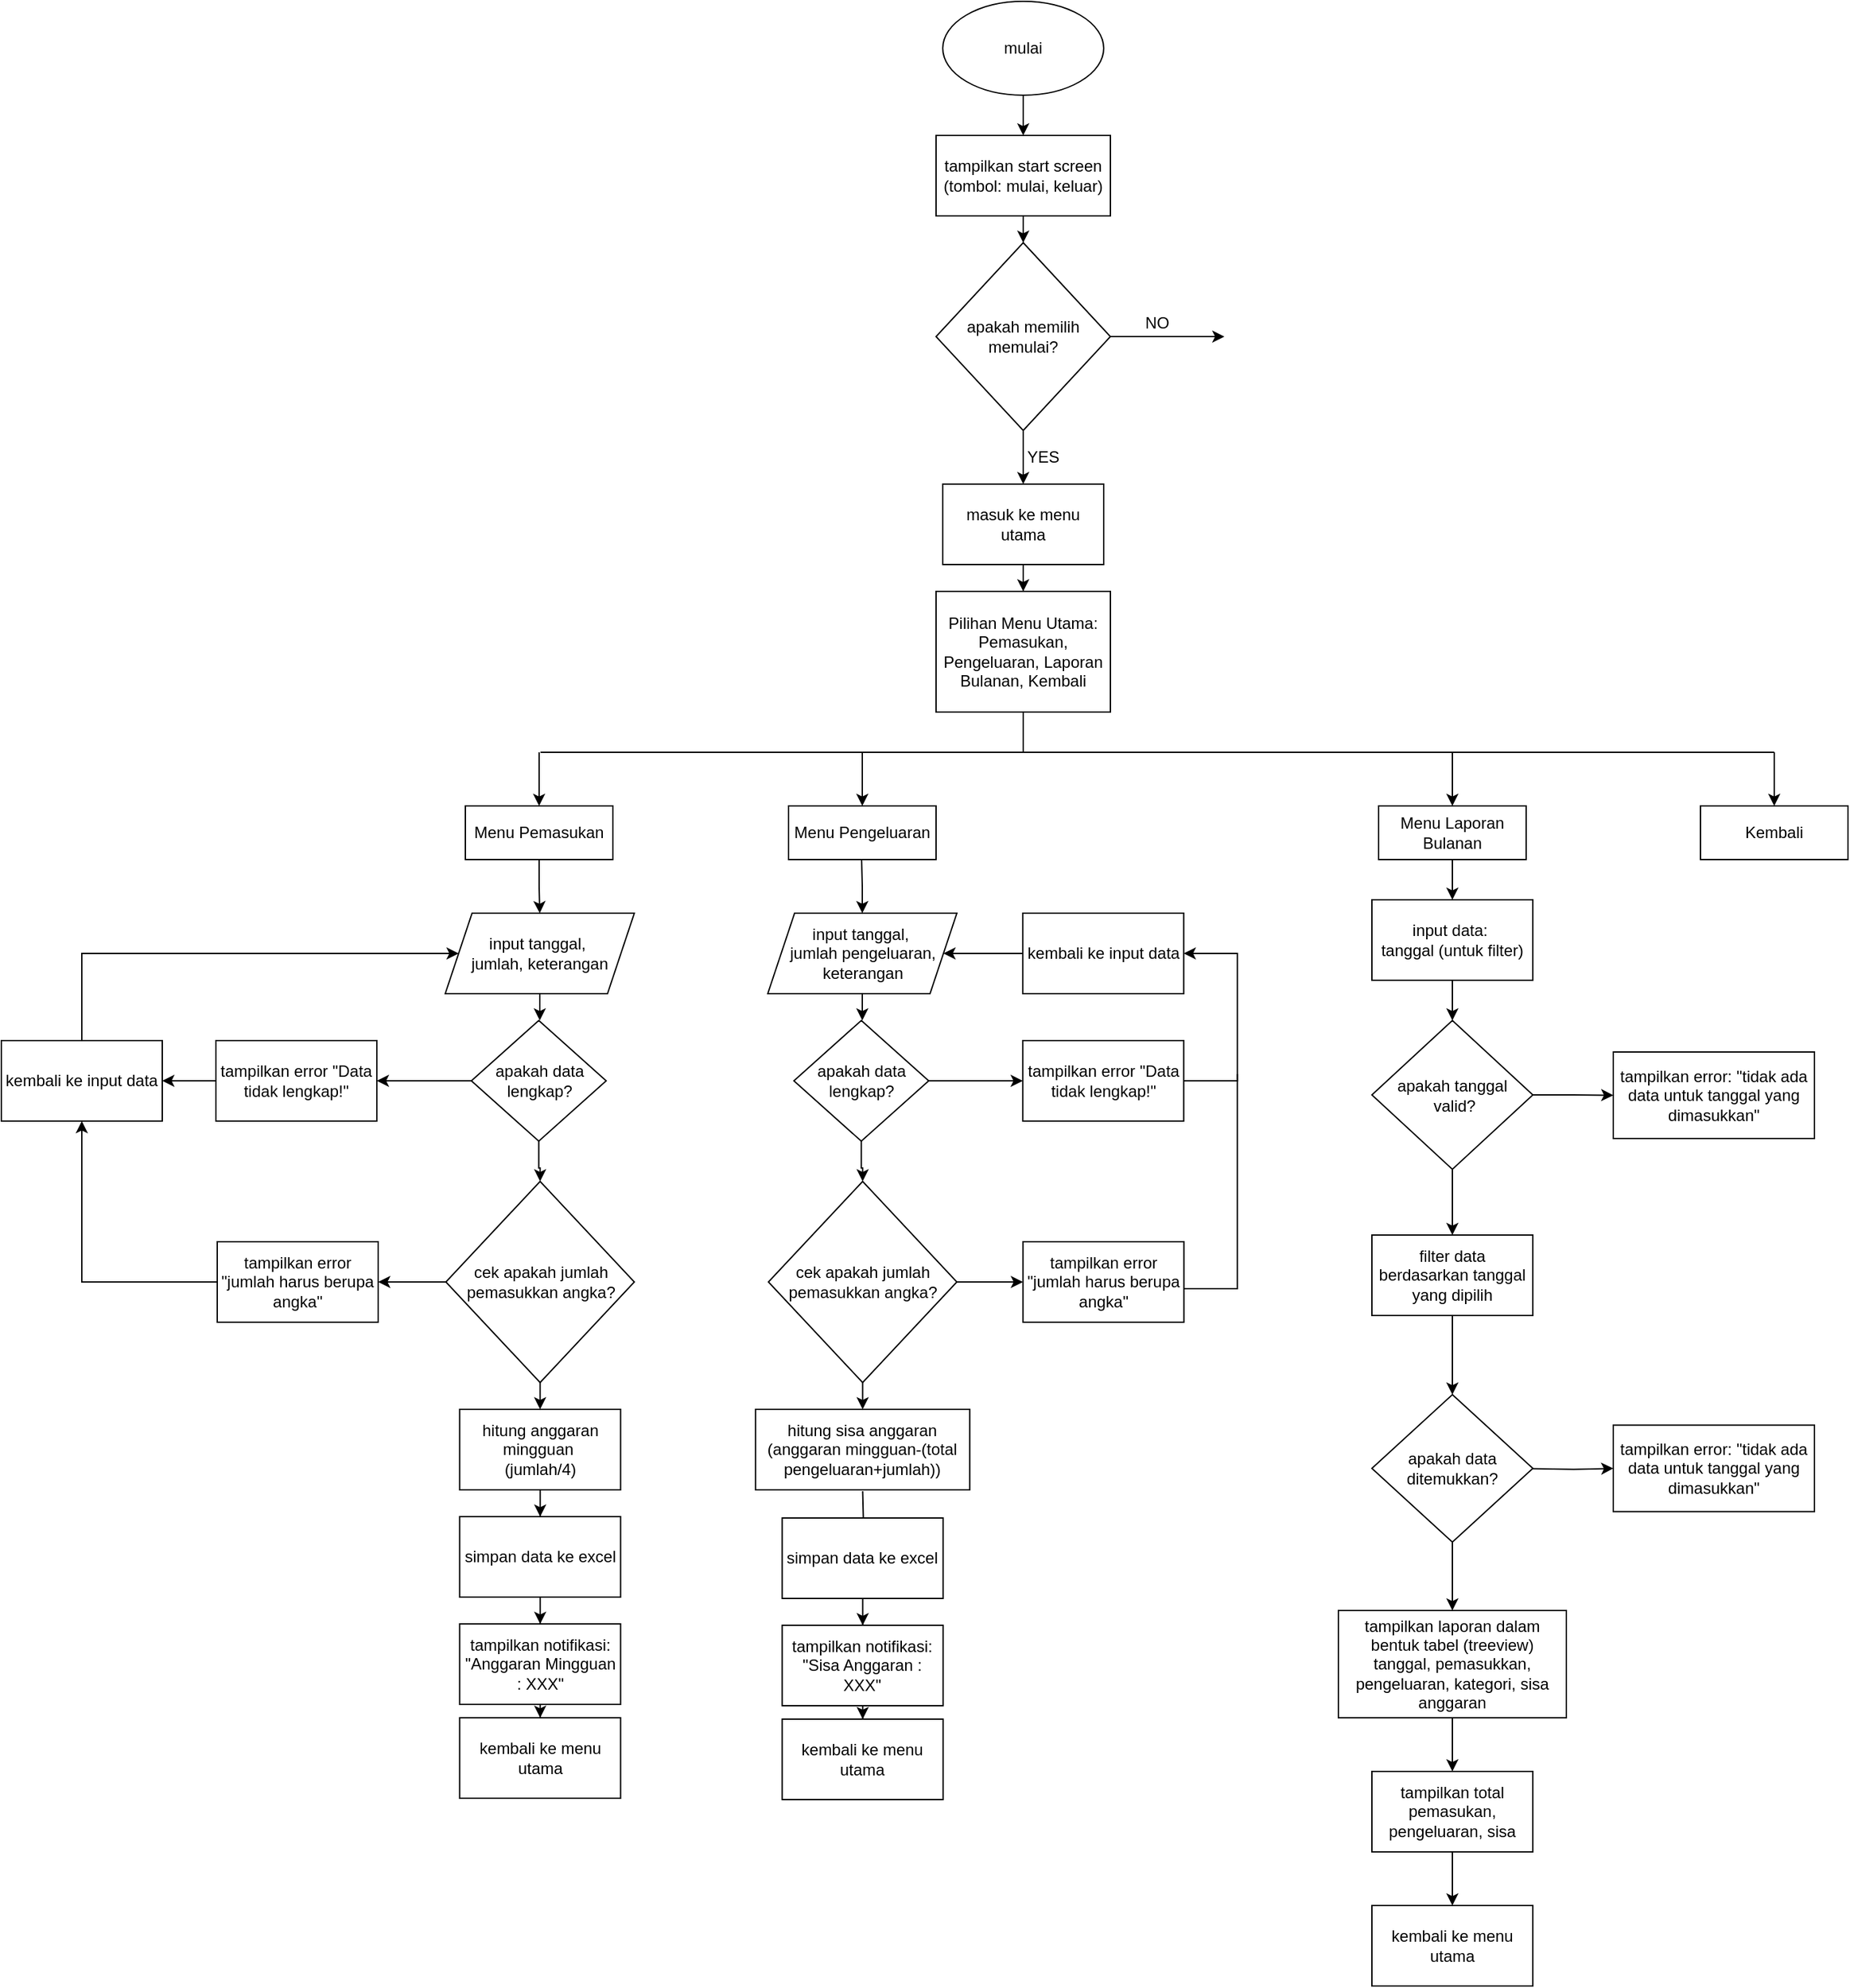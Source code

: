 <mxfile version="25.0.3">
  <diagram name="Page-1" id="LMiUluEqPKQMF0eDnGkF">
    <mxGraphModel dx="2160" dy="772" grid="1" gridSize="10" guides="1" tooltips="1" connect="1" arrows="1" fold="1" page="1" pageScale="1" pageWidth="850" pageHeight="1100" math="0" shadow="0">
      <root>
        <mxCell id="0" />
        <mxCell id="1" parent="0" />
        <mxCell id="Dw2VQppYvVU7_rb6V19i-4" style="edgeStyle=orthogonalEdgeStyle;rounded=0;orthogonalLoop=1;jettySize=auto;html=1;entryX=0.5;entryY=0;entryDx=0;entryDy=0;" edge="1" parent="1" source="Dw2VQppYvVU7_rb6V19i-1" target="Dw2VQppYvVU7_rb6V19i-3">
          <mxGeometry relative="1" as="geometry" />
        </mxCell>
        <mxCell id="Dw2VQppYvVU7_rb6V19i-1" value="mulai" style="ellipse;whiteSpace=wrap;html=1;" vertex="1" parent="1">
          <mxGeometry x="340" y="200" width="120" height="70" as="geometry" />
        </mxCell>
        <mxCell id="Dw2VQppYvVU7_rb6V19i-13" style="edgeStyle=orthogonalEdgeStyle;rounded=0;orthogonalLoop=1;jettySize=auto;html=1;entryX=0.5;entryY=0;entryDx=0;entryDy=0;" edge="1" parent="1" source="Dw2VQppYvVU7_rb6V19i-2" target="Dw2VQppYvVU7_rb6V19i-12">
          <mxGeometry relative="1" as="geometry" />
        </mxCell>
        <mxCell id="Dw2VQppYvVU7_rb6V19i-2" value="masuk ke menu utama" style="rounded=0;whiteSpace=wrap;html=1;" vertex="1" parent="1">
          <mxGeometry x="340" y="560" width="120" height="60" as="geometry" />
        </mxCell>
        <mxCell id="Dw2VQppYvVU7_rb6V19i-6" style="edgeStyle=orthogonalEdgeStyle;rounded=0;orthogonalLoop=1;jettySize=auto;html=1;entryX=0.5;entryY=0;entryDx=0;entryDy=0;" edge="1" parent="1" source="Dw2VQppYvVU7_rb6V19i-3" target="Dw2VQppYvVU7_rb6V19i-5">
          <mxGeometry relative="1" as="geometry" />
        </mxCell>
        <mxCell id="Dw2VQppYvVU7_rb6V19i-3" value="tampilkan start screen (tombol: mulai, keluar)" style="rounded=0;whiteSpace=wrap;html=1;" vertex="1" parent="1">
          <mxGeometry x="335" y="300" width="130" height="60" as="geometry" />
        </mxCell>
        <mxCell id="Dw2VQppYvVU7_rb6V19i-7" style="edgeStyle=orthogonalEdgeStyle;rounded=0;orthogonalLoop=1;jettySize=auto;html=1;entryX=0.5;entryY=0;entryDx=0;entryDy=0;" edge="1" parent="1" source="Dw2VQppYvVU7_rb6V19i-5" target="Dw2VQppYvVU7_rb6V19i-2">
          <mxGeometry relative="1" as="geometry">
            <mxPoint x="400" y="570" as="targetPoint" />
          </mxGeometry>
        </mxCell>
        <mxCell id="Dw2VQppYvVU7_rb6V19i-8" style="edgeStyle=orthogonalEdgeStyle;rounded=0;orthogonalLoop=1;jettySize=auto;html=1;" edge="1" parent="1" source="Dw2VQppYvVU7_rb6V19i-5">
          <mxGeometry relative="1" as="geometry">
            <mxPoint x="550" y="450" as="targetPoint" />
          </mxGeometry>
        </mxCell>
        <mxCell id="Dw2VQppYvVU7_rb6V19i-5" value="apakah memilih memulai?" style="rhombus;whiteSpace=wrap;html=1;" vertex="1" parent="1">
          <mxGeometry x="335" y="380" width="130" height="140" as="geometry" />
        </mxCell>
        <mxCell id="Dw2VQppYvVU7_rb6V19i-10" value="YES" style="text;html=1;align=center;verticalAlign=middle;whiteSpace=wrap;rounded=0;" vertex="1" parent="1">
          <mxGeometry x="385" y="525" width="60" height="30" as="geometry" />
        </mxCell>
        <mxCell id="Dw2VQppYvVU7_rb6V19i-11" value="NO" style="text;html=1;align=center;verticalAlign=middle;whiteSpace=wrap;rounded=0;" vertex="1" parent="1">
          <mxGeometry x="470" y="425" width="60" height="30" as="geometry" />
        </mxCell>
        <mxCell id="Dw2VQppYvVU7_rb6V19i-12" value="Pilihan Menu Utama:&lt;div&gt;Pemasukan, Pengeluaran, Laporan Bulanan, Kembali&lt;/div&gt;" style="rounded=0;whiteSpace=wrap;html=1;" vertex="1" parent="1">
          <mxGeometry x="335" y="640" width="130" height="90" as="geometry" />
        </mxCell>
        <mxCell id="Dw2VQppYvVU7_rb6V19i-15" value="" style="endArrow=none;html=1;rounded=0;exitX=0.5;exitY=1;exitDx=0;exitDy=0;" edge="1" parent="1" source="Dw2VQppYvVU7_rb6V19i-12">
          <mxGeometry width="50" height="50" relative="1" as="geometry">
            <mxPoint x="399" y="730" as="sourcePoint" />
            <mxPoint x="400" y="760" as="targetPoint" />
          </mxGeometry>
        </mxCell>
        <mxCell id="Dw2VQppYvVU7_rb6V19i-16" value="" style="endArrow=none;html=1;rounded=0;" edge="1" parent="1">
          <mxGeometry width="50" height="50" relative="1" as="geometry">
            <mxPoint x="40" y="760" as="sourcePoint" />
            <mxPoint x="960" y="760" as="targetPoint" />
          </mxGeometry>
        </mxCell>
        <mxCell id="Dw2VQppYvVU7_rb6V19i-17" value="" style="endArrow=classic;html=1;rounded=0;entryX=0.5;entryY=0;entryDx=0;entryDy=0;" edge="1" parent="1" target="Dw2VQppYvVU7_rb6V19i-18">
          <mxGeometry width="50" height="50" relative="1" as="geometry">
            <mxPoint x="39" y="760" as="sourcePoint" />
            <mxPoint x="39" y="800" as="targetPoint" />
          </mxGeometry>
        </mxCell>
        <mxCell id="Dw2VQppYvVU7_rb6V19i-25" style="edgeStyle=orthogonalEdgeStyle;rounded=0;orthogonalLoop=1;jettySize=auto;html=1;" edge="1" parent="1" source="Dw2VQppYvVU7_rb6V19i-18" target="Dw2VQppYvVU7_rb6V19i-26">
          <mxGeometry relative="1" as="geometry">
            <mxPoint x="39" y="880" as="targetPoint" />
          </mxGeometry>
        </mxCell>
        <mxCell id="Dw2VQppYvVU7_rb6V19i-18" value="Menu Pemasukan" style="rounded=0;whiteSpace=wrap;html=1;" vertex="1" parent="1">
          <mxGeometry x="-16" y="800" width="110" height="40" as="geometry" />
        </mxCell>
        <mxCell id="Dw2VQppYvVU7_rb6V19i-19" value="" style="endArrow=classic;html=1;rounded=0;entryX=0.5;entryY=0;entryDx=0;entryDy=0;" edge="1" parent="1" target="Dw2VQppYvVU7_rb6V19i-20">
          <mxGeometry width="50" height="50" relative="1" as="geometry">
            <mxPoint x="280" y="760" as="sourcePoint" />
            <mxPoint x="280" y="800" as="targetPoint" />
          </mxGeometry>
        </mxCell>
        <mxCell id="Dw2VQppYvVU7_rb6V19i-20" value="Menu Pengeluaran" style="rounded=0;whiteSpace=wrap;html=1;" vertex="1" parent="1">
          <mxGeometry x="225" y="800" width="110" height="40" as="geometry" />
        </mxCell>
        <mxCell id="Dw2VQppYvVU7_rb6V19i-21" value="" style="endArrow=classic;html=1;rounded=0;entryX=0.5;entryY=0;entryDx=0;entryDy=0;" edge="1" parent="1" target="Dw2VQppYvVU7_rb6V19i-22">
          <mxGeometry width="50" height="50" relative="1" as="geometry">
            <mxPoint x="960" y="760" as="sourcePoint" />
            <mxPoint x="960" y="800" as="targetPoint" />
          </mxGeometry>
        </mxCell>
        <mxCell id="Dw2VQppYvVU7_rb6V19i-22" value="Kembali" style="rounded=0;whiteSpace=wrap;html=1;" vertex="1" parent="1">
          <mxGeometry x="905" y="800" width="110" height="40" as="geometry" />
        </mxCell>
        <mxCell id="Dw2VQppYvVU7_rb6V19i-23" value="" style="endArrow=classic;html=1;rounded=0;entryX=0.5;entryY=0;entryDx=0;entryDy=0;" edge="1" parent="1" target="Dw2VQppYvVU7_rb6V19i-24">
          <mxGeometry width="50" height="50" relative="1" as="geometry">
            <mxPoint x="720" y="760" as="sourcePoint" />
            <mxPoint x="720" y="800" as="targetPoint" />
          </mxGeometry>
        </mxCell>
        <mxCell id="Dw2VQppYvVU7_rb6V19i-91" style="edgeStyle=orthogonalEdgeStyle;rounded=0;orthogonalLoop=1;jettySize=auto;html=1;" edge="1" parent="1" source="Dw2VQppYvVU7_rb6V19i-24" target="Dw2VQppYvVU7_rb6V19i-90">
          <mxGeometry relative="1" as="geometry" />
        </mxCell>
        <mxCell id="Dw2VQppYvVU7_rb6V19i-24" value="Menu Laporan Bulanan" style="rounded=0;whiteSpace=wrap;html=1;" vertex="1" parent="1">
          <mxGeometry x="665" y="800" width="110" height="40" as="geometry" />
        </mxCell>
        <mxCell id="Dw2VQppYvVU7_rb6V19i-27" style="edgeStyle=orthogonalEdgeStyle;rounded=0;orthogonalLoop=1;jettySize=auto;html=1;" edge="1" parent="1" source="Dw2VQppYvVU7_rb6V19i-26" target="Dw2VQppYvVU7_rb6V19i-29">
          <mxGeometry relative="1" as="geometry">
            <mxPoint x="39.5" y="1000" as="targetPoint" />
          </mxGeometry>
        </mxCell>
        <mxCell id="Dw2VQppYvVU7_rb6V19i-26" value="input tanggal,&amp;nbsp;&lt;div&gt;jumlah, keterangan&lt;/div&gt;" style="shape=parallelogram;perimeter=parallelogramPerimeter;whiteSpace=wrap;html=1;fixedSize=1;" vertex="1" parent="1">
          <mxGeometry x="-31" y="880" width="141" height="60" as="geometry" />
        </mxCell>
        <mxCell id="Dw2VQppYvVU7_rb6V19i-30" style="edgeStyle=orthogonalEdgeStyle;rounded=0;orthogonalLoop=1;jettySize=auto;html=1;" edge="1" parent="1" source="Dw2VQppYvVU7_rb6V19i-29" target="Dw2VQppYvVU7_rb6V19i-31">
          <mxGeometry relative="1" as="geometry">
            <mxPoint x="39.5" y="1090" as="targetPoint" />
          </mxGeometry>
        </mxCell>
        <mxCell id="Dw2VQppYvVU7_rb6V19i-40" style="edgeStyle=orthogonalEdgeStyle;rounded=0;orthogonalLoop=1;jettySize=auto;html=1;" edge="1" parent="1" source="Dw2VQppYvVU7_rb6V19i-29" target="Dw2VQppYvVU7_rb6V19i-41">
          <mxGeometry relative="1" as="geometry">
            <mxPoint x="-70" y="1005" as="targetPoint" />
          </mxGeometry>
        </mxCell>
        <mxCell id="Dw2VQppYvVU7_rb6V19i-29" value="apakah data lengkap?" style="rhombus;whiteSpace=wrap;html=1;" vertex="1" parent="1">
          <mxGeometry x="-11.5" y="960" width="100.5" height="90" as="geometry" />
        </mxCell>
        <mxCell id="Dw2VQppYvVU7_rb6V19i-32" style="edgeStyle=orthogonalEdgeStyle;rounded=0;orthogonalLoop=1;jettySize=auto;html=1;" edge="1" parent="1" source="Dw2VQppYvVU7_rb6V19i-31" target="Dw2VQppYvVU7_rb6V19i-33">
          <mxGeometry relative="1" as="geometry">
            <mxPoint x="39.75" y="1280" as="targetPoint" />
          </mxGeometry>
        </mxCell>
        <mxCell id="Dw2VQppYvVU7_rb6V19i-44" style="edgeStyle=orthogonalEdgeStyle;rounded=0;orthogonalLoop=1;jettySize=auto;html=1;" edge="1" parent="1" source="Dw2VQppYvVU7_rb6V19i-31" target="Dw2VQppYvVU7_rb6V19i-45">
          <mxGeometry relative="1" as="geometry">
            <mxPoint x="-100" y="1155" as="targetPoint" />
          </mxGeometry>
        </mxCell>
        <mxCell id="Dw2VQppYvVU7_rb6V19i-31" value="cek apakah jumlah pemasukkan angka?" style="rhombus;whiteSpace=wrap;html=1;" vertex="1" parent="1">
          <mxGeometry x="-30.5" y="1080" width="140.5" height="150" as="geometry" />
        </mxCell>
        <mxCell id="Dw2VQppYvVU7_rb6V19i-34" style="edgeStyle=orthogonalEdgeStyle;rounded=0;orthogonalLoop=1;jettySize=auto;html=1;" edge="1" parent="1" source="Dw2VQppYvVU7_rb6V19i-33" target="Dw2VQppYvVU7_rb6V19i-35">
          <mxGeometry relative="1" as="geometry">
            <mxPoint x="39.75" y="1360" as="targetPoint" />
          </mxGeometry>
        </mxCell>
        <mxCell id="Dw2VQppYvVU7_rb6V19i-33" value="hitung anggaran mingguan&amp;nbsp;&lt;div&gt;(jumlah/4)&lt;/div&gt;" style="rounded=0;whiteSpace=wrap;html=1;" vertex="1" parent="1">
          <mxGeometry x="-20.25" y="1250" width="120" height="60" as="geometry" />
        </mxCell>
        <mxCell id="Dw2VQppYvVU7_rb6V19i-36" style="edgeStyle=orthogonalEdgeStyle;rounded=0;orthogonalLoop=1;jettySize=auto;html=1;" edge="1" parent="1" source="Dw2VQppYvVU7_rb6V19i-35" target="Dw2VQppYvVU7_rb6V19i-37">
          <mxGeometry relative="1" as="geometry">
            <mxPoint x="39.75" y="1440" as="targetPoint" />
          </mxGeometry>
        </mxCell>
        <mxCell id="Dw2VQppYvVU7_rb6V19i-35" value="simpan data ke excel" style="rounded=0;whiteSpace=wrap;html=1;" vertex="1" parent="1">
          <mxGeometry x="-20.25" y="1330" width="120" height="60" as="geometry" />
        </mxCell>
        <mxCell id="Dw2VQppYvVU7_rb6V19i-38" style="edgeStyle=orthogonalEdgeStyle;rounded=0;orthogonalLoop=1;jettySize=auto;html=1;" edge="1" parent="1" source="Dw2VQppYvVU7_rb6V19i-37" target="Dw2VQppYvVU7_rb6V19i-39">
          <mxGeometry relative="1" as="geometry">
            <mxPoint x="39.75" y="1510" as="targetPoint" />
          </mxGeometry>
        </mxCell>
        <mxCell id="Dw2VQppYvVU7_rb6V19i-37" value="tampilkan notifikasi: &quot;Anggaran Mingguan : XXX&quot;" style="rounded=0;whiteSpace=wrap;html=1;" vertex="1" parent="1">
          <mxGeometry x="-20.25" y="1410" width="120" height="60" as="geometry" />
        </mxCell>
        <mxCell id="Dw2VQppYvVU7_rb6V19i-39" value="kembali ke menu utama" style="rounded=0;whiteSpace=wrap;html=1;" vertex="1" parent="1">
          <mxGeometry x="-20.25" y="1480" width="120" height="60" as="geometry" />
        </mxCell>
        <mxCell id="Dw2VQppYvVU7_rb6V19i-42" style="edgeStyle=orthogonalEdgeStyle;rounded=0;orthogonalLoop=1;jettySize=auto;html=1;" edge="1" parent="1" source="Dw2VQppYvVU7_rb6V19i-41" target="Dw2VQppYvVU7_rb6V19i-43">
          <mxGeometry relative="1" as="geometry">
            <mxPoint x="-250" y="1005" as="targetPoint" />
          </mxGeometry>
        </mxCell>
        <mxCell id="Dw2VQppYvVU7_rb6V19i-41" value="tampilkan error &quot;Data tidak lengkap!&quot;" style="rounded=0;whiteSpace=wrap;html=1;" vertex="1" parent="1">
          <mxGeometry x="-202" y="975" width="120" height="60" as="geometry" />
        </mxCell>
        <mxCell id="Dw2VQppYvVU7_rb6V19i-50" style="edgeStyle=orthogonalEdgeStyle;rounded=0;orthogonalLoop=1;jettySize=auto;html=1;entryX=0;entryY=0.5;entryDx=0;entryDy=0;" edge="1" parent="1" source="Dw2VQppYvVU7_rb6V19i-43" target="Dw2VQppYvVU7_rb6V19i-26">
          <mxGeometry relative="1" as="geometry">
            <mxPoint x="-250" y="840" as="targetPoint" />
            <Array as="points">
              <mxPoint x="-302" y="910" />
            </Array>
          </mxGeometry>
        </mxCell>
        <mxCell id="Dw2VQppYvVU7_rb6V19i-43" value="kembali ke input data" style="rounded=0;whiteSpace=wrap;html=1;" vertex="1" parent="1">
          <mxGeometry x="-362" y="975" width="120" height="60" as="geometry" />
        </mxCell>
        <mxCell id="Dw2VQppYvVU7_rb6V19i-46" style="edgeStyle=orthogonalEdgeStyle;rounded=0;orthogonalLoop=1;jettySize=auto;html=1;entryX=0.5;entryY=1;entryDx=0;entryDy=0;" edge="1" parent="1" source="Dw2VQppYvVU7_rb6V19i-45" target="Dw2VQppYvVU7_rb6V19i-43">
          <mxGeometry relative="1" as="geometry">
            <mxPoint x="-230" y="1155" as="targetPoint" />
          </mxGeometry>
        </mxCell>
        <mxCell id="Dw2VQppYvVU7_rb6V19i-45" value="tampilkan error &quot;jumlah harus berupa angka&quot;" style="rounded=0;whiteSpace=wrap;html=1;" vertex="1" parent="1">
          <mxGeometry x="-201" y="1125" width="120" height="60" as="geometry" />
        </mxCell>
        <mxCell id="Dw2VQppYvVU7_rb6V19i-51" style="edgeStyle=orthogonalEdgeStyle;rounded=0;orthogonalLoop=1;jettySize=auto;html=1;" edge="1" parent="1" target="Dw2VQppYvVU7_rb6V19i-53">
          <mxGeometry relative="1" as="geometry">
            <mxPoint x="279.5" y="880" as="targetPoint" />
            <mxPoint x="279.5" y="840" as="sourcePoint" />
          </mxGeometry>
        </mxCell>
        <mxCell id="Dw2VQppYvVU7_rb6V19i-52" style="edgeStyle=orthogonalEdgeStyle;rounded=0;orthogonalLoop=1;jettySize=auto;html=1;" edge="1" parent="1" source="Dw2VQppYvVU7_rb6V19i-53" target="Dw2VQppYvVU7_rb6V19i-56">
          <mxGeometry relative="1" as="geometry">
            <mxPoint x="280.0" y="1000" as="targetPoint" />
          </mxGeometry>
        </mxCell>
        <mxCell id="Dw2VQppYvVU7_rb6V19i-53" value="input tanggal,&amp;nbsp;&lt;div&gt;jumlah pengeluaran, keterangan&lt;/div&gt;" style="shape=parallelogram;perimeter=parallelogramPerimeter;whiteSpace=wrap;html=1;fixedSize=1;" vertex="1" parent="1">
          <mxGeometry x="209.5" y="880" width="141" height="60" as="geometry" />
        </mxCell>
        <mxCell id="Dw2VQppYvVU7_rb6V19i-54" style="edgeStyle=orthogonalEdgeStyle;rounded=0;orthogonalLoop=1;jettySize=auto;html=1;" edge="1" parent="1" source="Dw2VQppYvVU7_rb6V19i-56" target="Dw2VQppYvVU7_rb6V19i-59">
          <mxGeometry relative="1" as="geometry">
            <mxPoint x="280.0" y="1090" as="targetPoint" />
          </mxGeometry>
        </mxCell>
        <mxCell id="Dw2VQppYvVU7_rb6V19i-84" style="edgeStyle=orthogonalEdgeStyle;rounded=0;orthogonalLoop=1;jettySize=auto;html=1;exitX=1;exitY=0.5;exitDx=0;exitDy=0;" edge="1" parent="1" source="Dw2VQppYvVU7_rb6V19i-56" target="Dw2VQppYvVU7_rb6V19i-81">
          <mxGeometry relative="1" as="geometry">
            <mxPoint x="346.414" y="1005.077" as="sourcePoint" />
          </mxGeometry>
        </mxCell>
        <mxCell id="Dw2VQppYvVU7_rb6V19i-56" value="apakah data lengkap?" style="rhombus;whiteSpace=wrap;html=1;" vertex="1" parent="1">
          <mxGeometry x="229" y="960" width="100.5" height="90" as="geometry" />
        </mxCell>
        <mxCell id="Dw2VQppYvVU7_rb6V19i-57" style="edgeStyle=orthogonalEdgeStyle;rounded=0;orthogonalLoop=1;jettySize=auto;html=1;" edge="1" parent="1" source="Dw2VQppYvVU7_rb6V19i-59" target="Dw2VQppYvVU7_rb6V19i-61">
          <mxGeometry relative="1" as="geometry">
            <mxPoint x="280.25" y="1280" as="targetPoint" />
          </mxGeometry>
        </mxCell>
        <mxCell id="Dw2VQppYvVU7_rb6V19i-85" style="edgeStyle=orthogonalEdgeStyle;rounded=0;orthogonalLoop=1;jettySize=auto;html=1;exitX=1;exitY=0.5;exitDx=0;exitDy=0;" edge="1" parent="1" source="Dw2VQppYvVU7_rb6V19i-59" target="Dw2VQppYvVU7_rb6V19i-82">
          <mxGeometry relative="1" as="geometry">
            <mxPoint x="380" y="1230" as="sourcePoint" />
          </mxGeometry>
        </mxCell>
        <mxCell id="Dw2VQppYvVU7_rb6V19i-59" value="cek apakah jumlah pemasukkan angka?" style="rhombus;whiteSpace=wrap;html=1;" vertex="1" parent="1">
          <mxGeometry x="210" y="1080" width="140.5" height="150" as="geometry" />
        </mxCell>
        <mxCell id="Dw2VQppYvVU7_rb6V19i-60" style="edgeStyle=orthogonalEdgeStyle;rounded=0;orthogonalLoop=1;jettySize=auto;html=1;" edge="1" parent="1" target="Dw2VQppYvVU7_rb6V19i-63">
          <mxGeometry relative="1" as="geometry">
            <mxPoint x="280.25" y="1361" as="targetPoint" />
            <mxPoint x="280.273" y="1311" as="sourcePoint" />
          </mxGeometry>
        </mxCell>
        <mxCell id="Dw2VQppYvVU7_rb6V19i-61" value="hitung sisa anggaran (anggaran mingguan-(total pengeluaran+jumlah))" style="rounded=0;whiteSpace=wrap;html=1;" vertex="1" parent="1">
          <mxGeometry x="200.38" y="1250" width="159.75" height="60" as="geometry" />
        </mxCell>
        <mxCell id="Dw2VQppYvVU7_rb6V19i-62" style="edgeStyle=orthogonalEdgeStyle;rounded=0;orthogonalLoop=1;jettySize=auto;html=1;" edge="1" parent="1" source="Dw2VQppYvVU7_rb6V19i-63" target="Dw2VQppYvVU7_rb6V19i-65">
          <mxGeometry relative="1" as="geometry">
            <mxPoint x="280.25" y="1441" as="targetPoint" />
          </mxGeometry>
        </mxCell>
        <mxCell id="Dw2VQppYvVU7_rb6V19i-63" value="simpan data ke excel" style="rounded=0;whiteSpace=wrap;html=1;" vertex="1" parent="1">
          <mxGeometry x="220.25" y="1331" width="120" height="60" as="geometry" />
        </mxCell>
        <mxCell id="Dw2VQppYvVU7_rb6V19i-64" style="edgeStyle=orthogonalEdgeStyle;rounded=0;orthogonalLoop=1;jettySize=auto;html=1;" edge="1" parent="1" source="Dw2VQppYvVU7_rb6V19i-65" target="Dw2VQppYvVU7_rb6V19i-66">
          <mxGeometry relative="1" as="geometry">
            <mxPoint x="280.25" y="1511" as="targetPoint" />
          </mxGeometry>
        </mxCell>
        <mxCell id="Dw2VQppYvVU7_rb6V19i-65" value="tampilkan notifikasi: &quot;Sisa Anggaran : XXX&quot;" style="rounded=0;whiteSpace=wrap;html=1;" vertex="1" parent="1">
          <mxGeometry x="220.25" y="1411" width="120" height="60" as="geometry" />
        </mxCell>
        <mxCell id="Dw2VQppYvVU7_rb6V19i-66" value="kembali ke menu utama" style="rounded=0;whiteSpace=wrap;html=1;" vertex="1" parent="1">
          <mxGeometry x="220.25" y="1481" width="120" height="60" as="geometry" />
        </mxCell>
        <mxCell id="Dw2VQppYvVU7_rb6V19i-86" style="edgeStyle=orthogonalEdgeStyle;rounded=0;orthogonalLoop=1;jettySize=auto;html=1;entryX=1;entryY=0.5;entryDx=0;entryDy=0;" edge="1" parent="1" source="Dw2VQppYvVU7_rb6V19i-81" target="Dw2VQppYvVU7_rb6V19i-83">
          <mxGeometry relative="1" as="geometry">
            <mxPoint x="579.68" y="1260.0" as="targetPoint" />
            <Array as="points">
              <mxPoint x="559.68" y="1005" />
              <mxPoint x="559.68" y="910" />
            </Array>
          </mxGeometry>
        </mxCell>
        <mxCell id="Dw2VQppYvVU7_rb6V19i-81" value="tampilkan error &quot;Data tidak lengkap!&quot;" style="rounded=0;whiteSpace=wrap;html=1;" vertex="1" parent="1">
          <mxGeometry x="399.68" y="975" width="120" height="60" as="geometry" />
        </mxCell>
        <mxCell id="Dw2VQppYvVU7_rb6V19i-82" value="tampilkan error &quot;jumlah harus berupa angka&quot;" style="rounded=0;whiteSpace=wrap;html=1;" vertex="1" parent="1">
          <mxGeometry x="399.81" y="1125" width="120" height="60" as="geometry" />
        </mxCell>
        <mxCell id="Dw2VQppYvVU7_rb6V19i-83" value="kembali ke input data" style="rounded=0;whiteSpace=wrap;html=1;" vertex="1" parent="1">
          <mxGeometry x="399.68" y="880" width="120" height="60" as="geometry" />
        </mxCell>
        <mxCell id="Dw2VQppYvVU7_rb6V19i-88" value="" style="endArrow=none;html=1;rounded=0;" edge="1" parent="1">
          <mxGeometry width="50" height="50" relative="1" as="geometry">
            <mxPoint x="519.68" y="1160" as="sourcePoint" />
            <mxPoint x="559.68" y="1000" as="targetPoint" />
            <Array as="points">
              <mxPoint x="559.68" y="1160" />
            </Array>
          </mxGeometry>
        </mxCell>
        <mxCell id="Dw2VQppYvVU7_rb6V19i-89" value="" style="endArrow=classic;html=1;rounded=0;entryX=1;entryY=0.5;entryDx=0;entryDy=0;" edge="1" parent="1" target="Dw2VQppYvVU7_rb6V19i-53">
          <mxGeometry width="50" height="50" relative="1" as="geometry">
            <mxPoint x="399.68" y="910" as="sourcePoint" />
            <mxPoint x="380.18" y="910.0" as="targetPoint" />
          </mxGeometry>
        </mxCell>
        <mxCell id="Dw2VQppYvVU7_rb6V19i-94" style="edgeStyle=orthogonalEdgeStyle;rounded=0;orthogonalLoop=1;jettySize=auto;html=1;" edge="1" parent="1" source="Dw2VQppYvVU7_rb6V19i-90" target="Dw2VQppYvVU7_rb6V19i-95">
          <mxGeometry relative="1" as="geometry">
            <mxPoint x="720.0" y="960.0" as="targetPoint" />
          </mxGeometry>
        </mxCell>
        <mxCell id="Dw2VQppYvVU7_rb6V19i-90" value="input data:&amp;nbsp;&lt;div&gt;tanggal (untuk filter)&lt;/div&gt;" style="rounded=0;whiteSpace=wrap;html=1;" vertex="1" parent="1">
          <mxGeometry x="660" y="870" width="120" height="60" as="geometry" />
        </mxCell>
        <mxCell id="Dw2VQppYvVU7_rb6V19i-97" value="" style="edgeStyle=orthogonalEdgeStyle;rounded=0;orthogonalLoop=1;jettySize=auto;html=1;" edge="1" parent="1" source="Dw2VQppYvVU7_rb6V19i-95" target="Dw2VQppYvVU7_rb6V19i-96">
          <mxGeometry relative="1" as="geometry" />
        </mxCell>
        <mxCell id="Dw2VQppYvVU7_rb6V19i-109" value="" style="edgeStyle=orthogonalEdgeStyle;rounded=0;orthogonalLoop=1;jettySize=auto;html=1;" edge="1" parent="1" source="Dw2VQppYvVU7_rb6V19i-95" target="Dw2VQppYvVU7_rb6V19i-108">
          <mxGeometry relative="1" as="geometry" />
        </mxCell>
        <mxCell id="Dw2VQppYvVU7_rb6V19i-95" value="apakah tanggal&lt;div&gt;&amp;nbsp;valid?&lt;/div&gt;" style="rhombus;whiteSpace=wrap;html=1;" vertex="1" parent="1">
          <mxGeometry x="660" y="960" width="120" height="111" as="geometry" />
        </mxCell>
        <mxCell id="Dw2VQppYvVU7_rb6V19i-99" value="" style="edgeStyle=orthogonalEdgeStyle;rounded=0;orthogonalLoop=1;jettySize=auto;html=1;" edge="1" parent="1" source="Dw2VQppYvVU7_rb6V19i-96" target="Dw2VQppYvVU7_rb6V19i-98">
          <mxGeometry relative="1" as="geometry" />
        </mxCell>
        <mxCell id="Dw2VQppYvVU7_rb6V19i-96" value="filter data berdasarkan tanggal yang dipilih" style="whiteSpace=wrap;html=1;" vertex="1" parent="1">
          <mxGeometry x="660" y="1120" width="120" height="60" as="geometry" />
        </mxCell>
        <mxCell id="Dw2VQppYvVU7_rb6V19i-101" value="" style="edgeStyle=orthogonalEdgeStyle;rounded=0;orthogonalLoop=1;jettySize=auto;html=1;" edge="1" parent="1" source="Dw2VQppYvVU7_rb6V19i-98" target="Dw2VQppYvVU7_rb6V19i-100">
          <mxGeometry relative="1" as="geometry" />
        </mxCell>
        <mxCell id="Dw2VQppYvVU7_rb6V19i-98" value="apakah data ditemukkan?" style="rhombus;whiteSpace=wrap;html=1;" vertex="1" parent="1">
          <mxGeometry x="660" y="1239" width="120" height="110" as="geometry" />
        </mxCell>
        <mxCell id="Dw2VQppYvVU7_rb6V19i-103" value="" style="edgeStyle=orthogonalEdgeStyle;rounded=0;orthogonalLoop=1;jettySize=auto;html=1;" edge="1" parent="1" source="Dw2VQppYvVU7_rb6V19i-100" target="Dw2VQppYvVU7_rb6V19i-102">
          <mxGeometry relative="1" as="geometry" />
        </mxCell>
        <mxCell id="Dw2VQppYvVU7_rb6V19i-100" value="tampilkan laporan dalam bentuk tabel (treeview)&lt;div&gt;tanggal, pemasukkan, pengeluaran, kategori, sisa anggaran&lt;/div&gt;" style="whiteSpace=wrap;html=1;" vertex="1" parent="1">
          <mxGeometry x="635" y="1400" width="170" height="80" as="geometry" />
        </mxCell>
        <mxCell id="Dw2VQppYvVU7_rb6V19i-105" value="" style="edgeStyle=orthogonalEdgeStyle;rounded=0;orthogonalLoop=1;jettySize=auto;html=1;" edge="1" parent="1" source="Dw2VQppYvVU7_rb6V19i-102" target="Dw2VQppYvVU7_rb6V19i-104">
          <mxGeometry relative="1" as="geometry" />
        </mxCell>
        <mxCell id="Dw2VQppYvVU7_rb6V19i-102" value="tampilkan total pemasukan, pengeluaran, sisa" style="whiteSpace=wrap;html=1;" vertex="1" parent="1">
          <mxGeometry x="660" y="1520" width="120" height="60" as="geometry" />
        </mxCell>
        <mxCell id="Dw2VQppYvVU7_rb6V19i-104" value="kembali ke menu utama" style="whiteSpace=wrap;html=1;" vertex="1" parent="1">
          <mxGeometry x="660" y="1620" width="120" height="60" as="geometry" />
        </mxCell>
        <mxCell id="Dw2VQppYvVU7_rb6V19i-108" value="tampilkan error: &quot;tidak ada data untuk tanggal yang dimasukkan&quot;" style="whiteSpace=wrap;html=1;" vertex="1" parent="1">
          <mxGeometry x="840" y="983.5" width="150" height="64.5" as="geometry" />
        </mxCell>
        <mxCell id="Dw2VQppYvVU7_rb6V19i-110" value="" style="edgeStyle=orthogonalEdgeStyle;rounded=0;orthogonalLoop=1;jettySize=auto;html=1;" edge="1" parent="1" target="Dw2VQppYvVU7_rb6V19i-111">
          <mxGeometry relative="1" as="geometry">
            <mxPoint x="780" y="1294.25" as="sourcePoint" />
          </mxGeometry>
        </mxCell>
        <mxCell id="Dw2VQppYvVU7_rb6V19i-111" value="tampilkan error: &quot;tidak ada data untuk tanggal yang dimasukkan&quot;" style="whiteSpace=wrap;html=1;" vertex="1" parent="1">
          <mxGeometry x="840" y="1261.75" width="150" height="64.5" as="geometry" />
        </mxCell>
      </root>
    </mxGraphModel>
  </diagram>
</mxfile>
